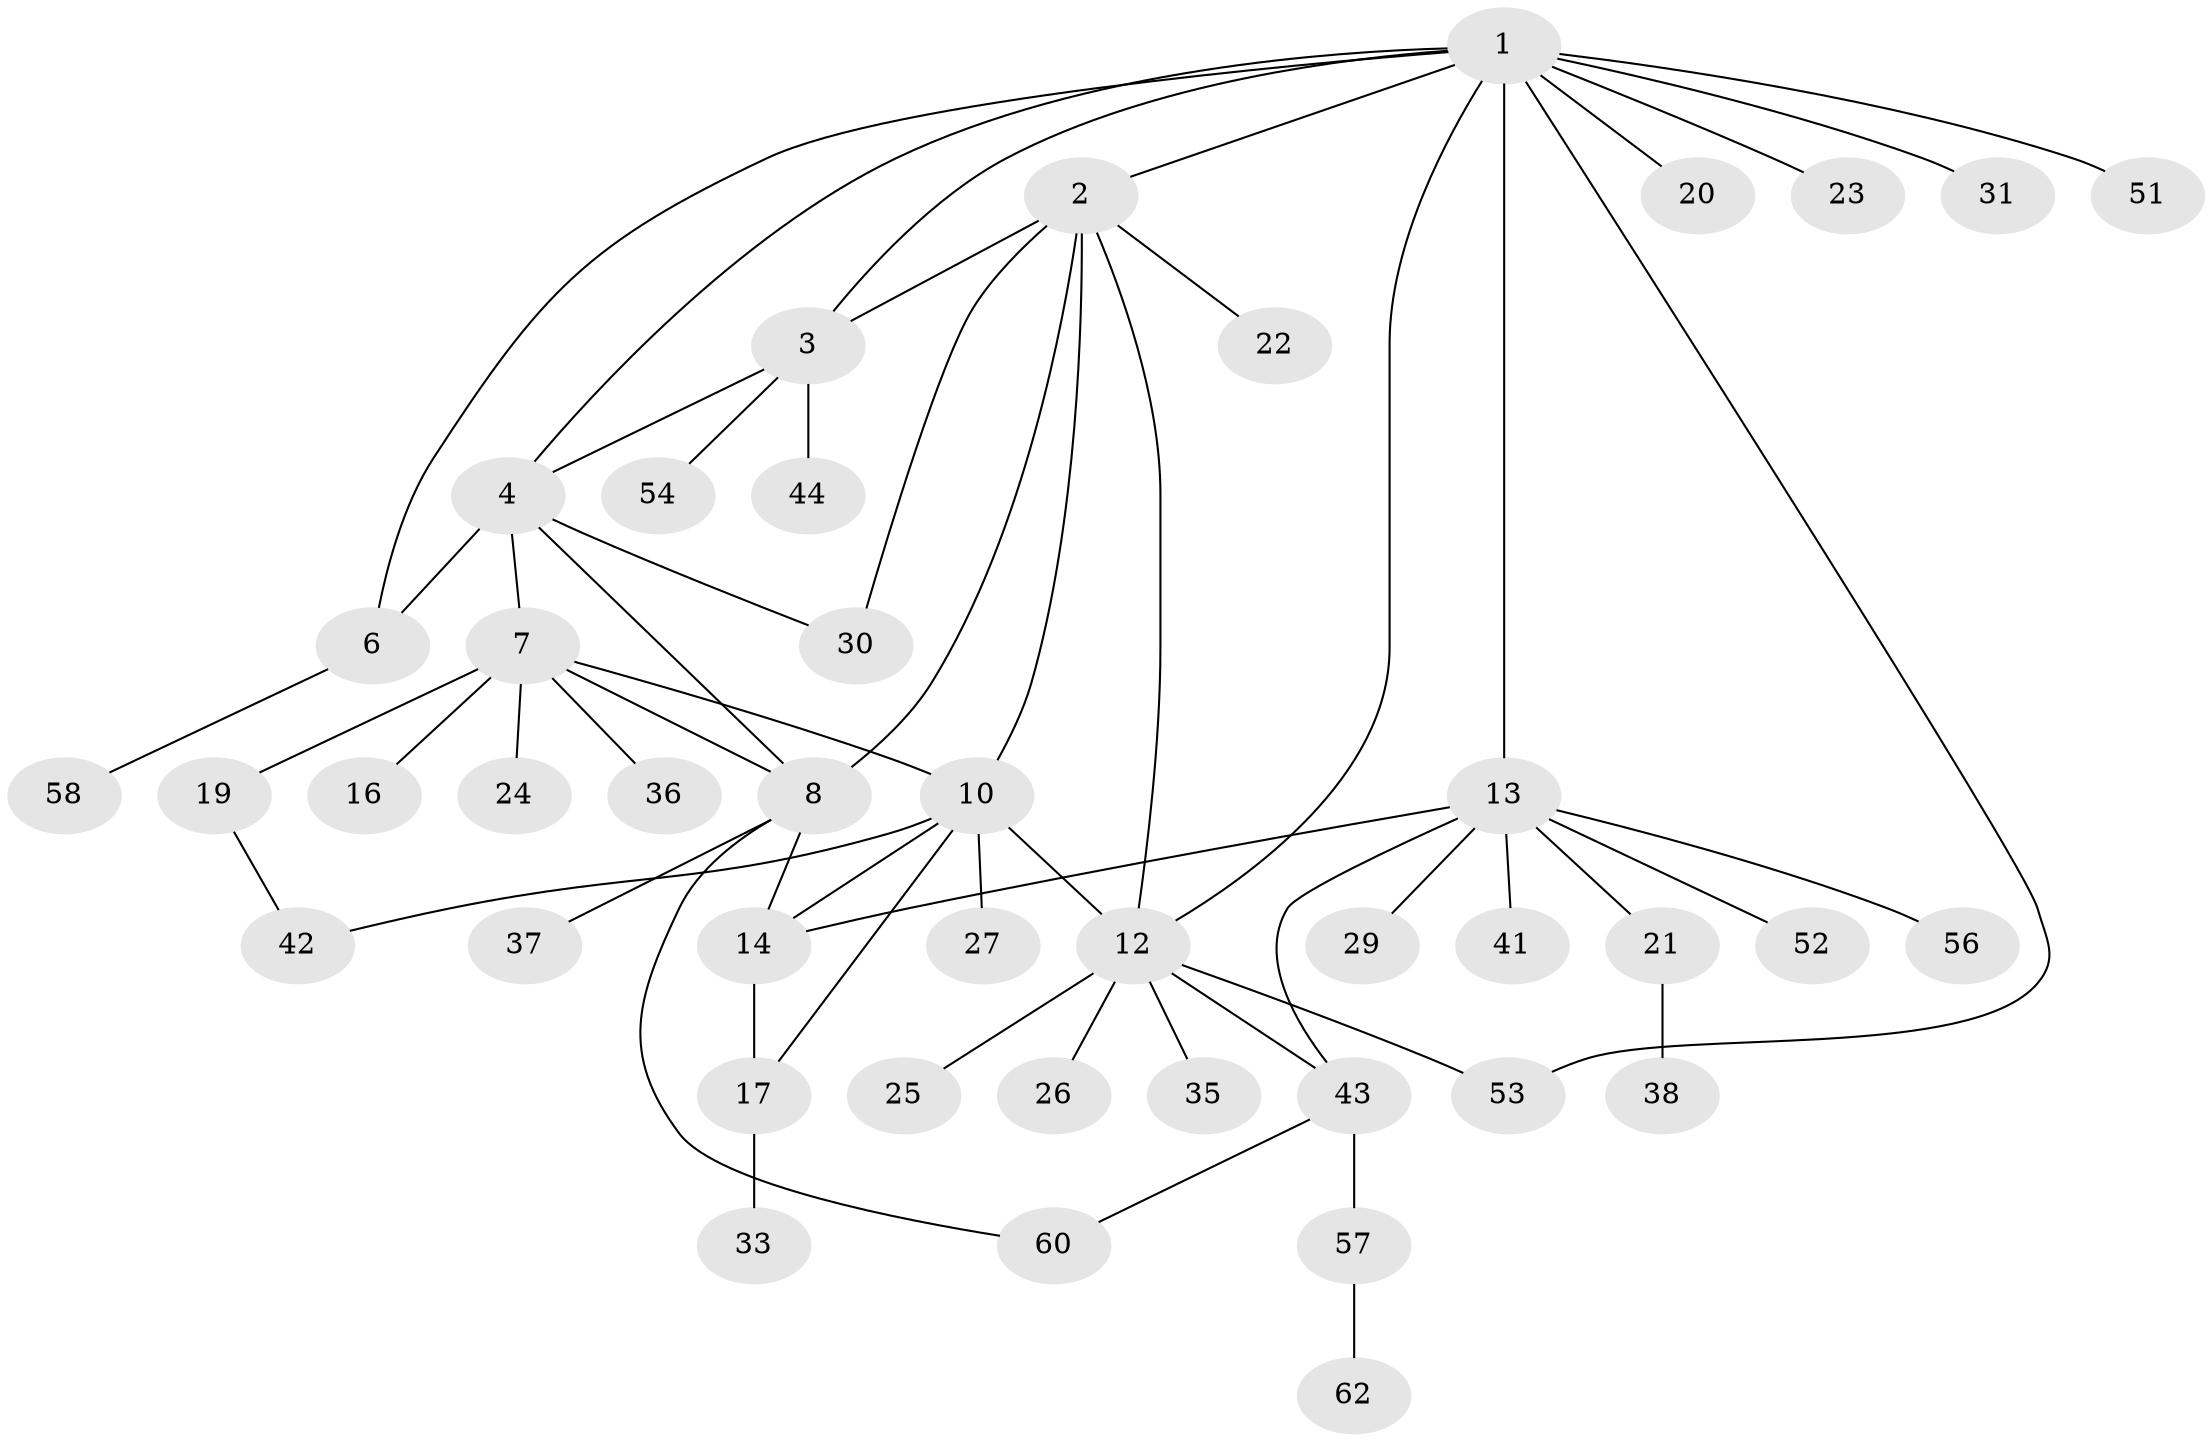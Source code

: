 // original degree distribution, {5: 0.08064516129032258, 7: 0.04838709677419355, 6: 0.03225806451612903, 4: 0.06451612903225806, 9: 0.016129032258064516, 8: 0.016129032258064516, 1: 0.45161290322580644, 3: 0.08064516129032258, 2: 0.20967741935483872}
// Generated by graph-tools (version 1.1) at 2025/11/02/27/25 16:11:31]
// undirected, 43 vertices, 58 edges
graph export_dot {
graph [start="1"]
  node [color=gray90,style=filled];
  1 [super="+5"];
  2 [super="+55"];
  3 [super="+40"];
  4 [super="+9"];
  6 [super="+18"];
  7 [super="+50"];
  8 [super="+47"];
  10 [super="+11"];
  12 [super="+45"];
  13 [super="+15"];
  14 [super="+48"];
  16;
  17 [super="+34"];
  19 [super="+39"];
  20;
  21 [super="+32"];
  22;
  23 [super="+28"];
  24;
  25;
  26;
  27 [super="+46"];
  29;
  30;
  31 [super="+61"];
  33;
  35;
  36;
  37;
  38;
  41;
  42 [super="+59"];
  43 [super="+49"];
  44;
  51;
  52;
  53;
  54;
  56;
  57;
  58;
  60;
  62;
  1 -- 2;
  1 -- 3;
  1 -- 20;
  1 -- 13 [weight=2];
  1 -- 4;
  1 -- 6;
  1 -- 12;
  1 -- 51;
  1 -- 53;
  1 -- 23;
  1 -- 31;
  2 -- 3;
  2 -- 10;
  2 -- 22;
  2 -- 30;
  2 -- 12;
  2 -- 8;
  3 -- 44;
  3 -- 54;
  3 -- 4;
  4 -- 6;
  4 -- 30;
  4 -- 8;
  4 -- 7;
  6 -- 58;
  7 -- 8;
  7 -- 10;
  7 -- 16;
  7 -- 19;
  7 -- 24;
  7 -- 36;
  8 -- 14;
  8 -- 37;
  8 -- 60;
  10 -- 12 [weight=2];
  10 -- 27;
  10 -- 17;
  10 -- 42;
  10 -- 14;
  12 -- 25;
  12 -- 26;
  12 -- 35;
  12 -- 43;
  12 -- 53;
  13 -- 14 [weight=2];
  13 -- 41;
  13 -- 43;
  13 -- 52;
  13 -- 29;
  13 -- 21;
  13 -- 56;
  14 -- 17;
  17 -- 33;
  19 -- 42;
  21 -- 38;
  43 -- 57;
  43 -- 60;
  57 -- 62;
}
